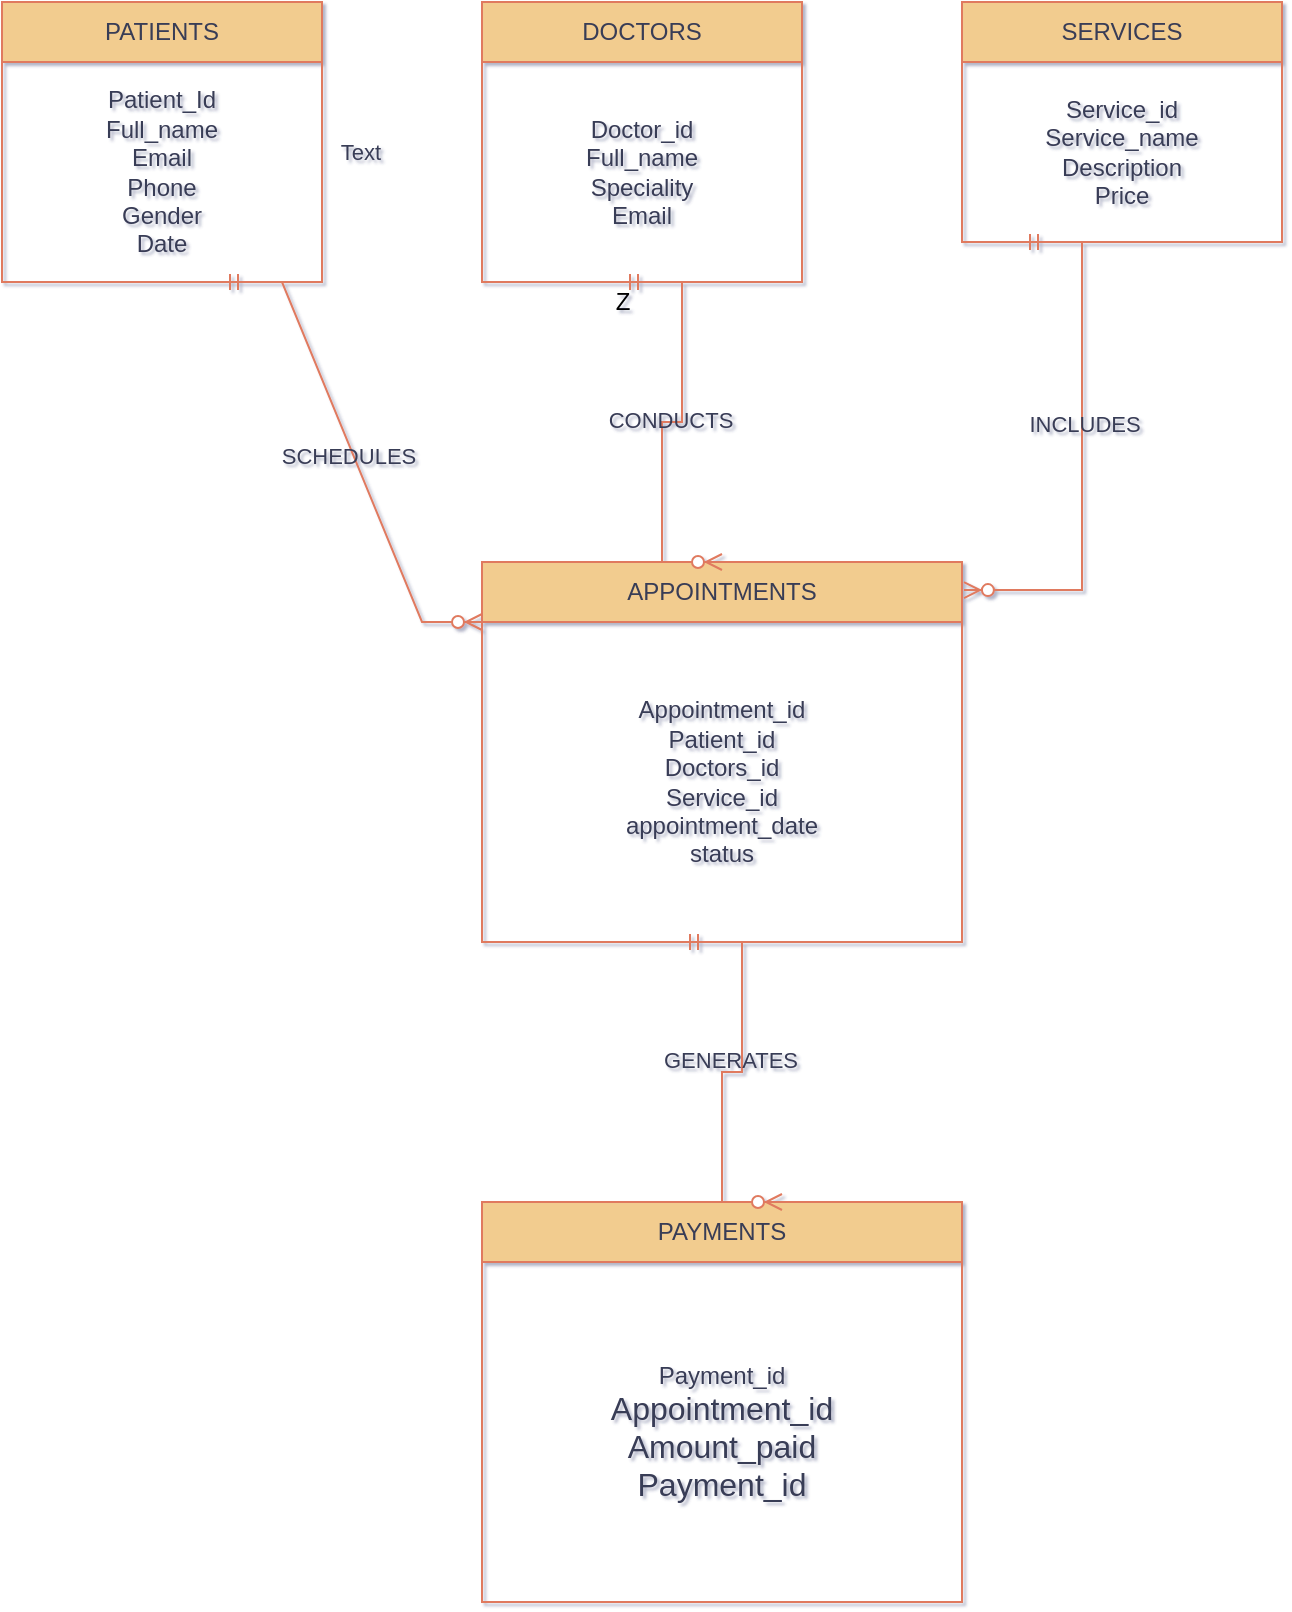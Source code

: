 <mxfile version="26.3.0">
  <diagram id="R2lEEEUBdFMjLlhIrx00" name="Page-1">
    <mxGraphModel dx="1426" dy="785" grid="1" gridSize="10" guides="1" tooltips="1" connect="1" arrows="1" fold="1" page="1" pageScale="1" pageWidth="850" pageHeight="1100" background="#ffffff" math="0" shadow="1" extFonts="Permanent Marker^https://fonts.googleapis.com/css?family=Permanent+Marker">
      <root>
        <mxCell id="0" />
        <mxCell id="1" parent="0" />
        <mxCell id="chE9sQuaVVg3nJ_ConlL-88" value="PATIENTS" style="swimlane;fontStyle=0;childLayout=stackLayout;horizontal=1;startSize=30;horizontalStack=0;resizeParent=1;resizeParentMax=0;resizeLast=0;collapsible=1;marginBottom=0;whiteSpace=wrap;html=1;labelBackgroundColor=none;fillColor=#F2CC8F;strokeColor=#E07A5F;fontColor=#393C56;" vertex="1" parent="1">
          <mxGeometry x="80" y="40" width="160" height="140" as="geometry">
            <mxRectangle x="100" y="60" width="100" height="30" as="alternateBounds" />
          </mxGeometry>
        </mxCell>
        <mxCell id="chE9sQuaVVg3nJ_ConlL-89" value="Patient_Id&lt;div&gt;Full_name&lt;div&gt;Email&lt;/div&gt;&lt;div&gt;Phone&lt;/div&gt;&lt;/div&gt;&lt;div&gt;Gender&lt;/div&gt;&lt;div&gt;Date&lt;/div&gt;" style="text;strokeColor=none;fillColor=none;align=center;verticalAlign=middle;spacingLeft=4;spacingRight=4;overflow=hidden;points=[[0,0.5],[1,0.5]];portConstraint=eastwest;rotatable=0;whiteSpace=wrap;html=1;labelBackgroundColor=none;fontColor=#393C56;" vertex="1" parent="chE9sQuaVVg3nJ_ConlL-88">
          <mxGeometry y="30" width="160" height="110" as="geometry" />
        </mxCell>
        <mxCell id="chE9sQuaVVg3nJ_ConlL-92" value="DOCTORS" style="swimlane;fontStyle=0;childLayout=stackLayout;horizontal=1;startSize=30;horizontalStack=0;resizeParent=1;resizeParentMax=0;resizeLast=0;collapsible=1;marginBottom=0;whiteSpace=wrap;html=1;labelBackgroundColor=none;fillColor=#F2CC8F;strokeColor=#E07A5F;fontColor=#393C56;" vertex="1" parent="1">
          <mxGeometry x="320" y="40" width="160" height="140" as="geometry" />
        </mxCell>
        <mxCell id="chE9sQuaVVg3nJ_ConlL-93" value="Doctor_id&lt;div&gt;Full_name&lt;/div&gt;&lt;div&gt;Speciality&lt;/div&gt;&lt;div&gt;Email&lt;/div&gt;" style="text;strokeColor=none;fillColor=none;align=center;verticalAlign=middle;spacingLeft=4;spacingRight=4;overflow=hidden;points=[[0,0.5],[1,0.5]];portConstraint=eastwest;rotatable=0;whiteSpace=wrap;html=1;labelBackgroundColor=none;fontColor=#393C56;" vertex="1" parent="chE9sQuaVVg3nJ_ConlL-92">
          <mxGeometry y="30" width="160" height="110" as="geometry" />
        </mxCell>
        <mxCell id="chE9sQuaVVg3nJ_ConlL-96" value="SERVICES" style="swimlane;fontStyle=0;childLayout=stackLayout;horizontal=1;startSize=30;horizontalStack=0;resizeParent=1;resizeParentMax=0;resizeLast=0;collapsible=1;marginBottom=0;whiteSpace=wrap;html=1;labelBackgroundColor=none;fillColor=#F2CC8F;strokeColor=#E07A5F;fontColor=#393C56;" vertex="1" parent="1">
          <mxGeometry x="560" y="40" width="160" height="120" as="geometry" />
        </mxCell>
        <mxCell id="chE9sQuaVVg3nJ_ConlL-97" value="Service_id&lt;div&gt;Service_name&lt;/div&gt;&lt;div&gt;Description&lt;/div&gt;&lt;div&gt;Price&lt;/div&gt;" style="text;strokeColor=none;fillColor=none;align=center;verticalAlign=middle;spacingLeft=4;spacingRight=4;overflow=hidden;points=[[0,0.5],[1,0.5]];portConstraint=eastwest;rotatable=0;whiteSpace=wrap;html=1;labelBackgroundColor=none;fontColor=#393C56;" vertex="1" parent="chE9sQuaVVg3nJ_ConlL-96">
          <mxGeometry y="30" width="160" height="90" as="geometry" />
        </mxCell>
        <mxCell id="chE9sQuaVVg3nJ_ConlL-100" value="APPOINTMENTS" style="swimlane;fontStyle=0;childLayout=stackLayout;horizontal=1;startSize=30;horizontalStack=0;resizeParent=1;resizeParentMax=0;resizeLast=0;collapsible=1;marginBottom=0;whiteSpace=wrap;html=1;labelBackgroundColor=none;fillColor=#F2CC8F;strokeColor=#E07A5F;fontColor=#393C56;" vertex="1" parent="1">
          <mxGeometry x="320" y="320" width="240" height="190" as="geometry" />
        </mxCell>
        <mxCell id="chE9sQuaVVg3nJ_ConlL-101" value="Appointment_id&lt;div&gt;Patient_id&lt;/div&gt;&lt;div&gt;Doctors_id&lt;/div&gt;&lt;div&gt;Service_id&lt;/div&gt;&lt;div&gt;appointment_date&lt;/div&gt;&lt;div&gt;status&lt;/div&gt;" style="text;strokeColor=none;fillColor=none;align=center;verticalAlign=middle;spacingLeft=4;spacingRight=4;overflow=hidden;points=[[0,0.5],[1,0.5]];portConstraint=eastwest;rotatable=0;whiteSpace=wrap;html=1;labelBackgroundColor=none;fontColor=#393C56;" vertex="1" parent="chE9sQuaVVg3nJ_ConlL-100">
          <mxGeometry y="30" width="240" height="160" as="geometry" />
        </mxCell>
        <mxCell id="chE9sQuaVVg3nJ_ConlL-104" value="PAYMENTS" style="swimlane;fontStyle=0;childLayout=stackLayout;horizontal=1;startSize=30;horizontalStack=0;resizeParent=1;resizeParentMax=0;resizeLast=0;collapsible=1;marginBottom=0;whiteSpace=wrap;html=1;labelBackgroundColor=none;fillColor=#F2CC8F;strokeColor=#E07A5F;fontColor=#393C56;" vertex="1" parent="1">
          <mxGeometry x="320" y="640" width="240" height="200" as="geometry" />
        </mxCell>
        <mxCell id="chE9sQuaVVg3nJ_ConlL-105" value="&lt;font style=&quot;font-size: 12px;&quot;&gt;Payment_id&lt;/font&gt;&lt;div&gt;&lt;font size=&quot;3&quot;&gt;Appointment_id&lt;/font&gt;&lt;/div&gt;&lt;div&gt;&lt;font size=&quot;3&quot;&gt;Amount_paid&lt;/font&gt;&lt;/div&gt;&lt;div&gt;&lt;font size=&quot;3&quot;&gt;Payment_id&lt;/font&gt;&lt;/div&gt;" style="text;strokeColor=none;fillColor=none;align=center;verticalAlign=middle;spacingLeft=4;spacingRight=4;overflow=hidden;points=[[0,0.5],[1,0.5]];portConstraint=eastwest;rotatable=0;whiteSpace=wrap;html=1;labelBackgroundColor=none;fontColor=#393C56;" vertex="1" parent="chE9sQuaVVg3nJ_ConlL-104">
          <mxGeometry y="30" width="240" height="170" as="geometry" />
        </mxCell>
        <mxCell id="chE9sQuaVVg3nJ_ConlL-112" value="" style="edgeStyle=entityRelationEdgeStyle;fontSize=12;html=1;endArrow=ERzeroToMany;startArrow=ERmandOne;rounded=0;labelBackgroundColor=none;strokeColor=#E07A5F;fontColor=default;" edge="1" parent="1">
          <mxGeometry width="100" height="100" relative="1" as="geometry">
            <mxPoint x="190" y="180" as="sourcePoint" />
            <mxPoint x="320" y="350" as="targetPoint" />
            <Array as="points">
              <mxPoint x="190" y="170" />
              <mxPoint x="230" y="290" />
              <mxPoint x="230" y="290" />
              <mxPoint x="170" y="200" />
              <mxPoint x="190" y="200" />
              <mxPoint x="120" y="230" />
              <mxPoint x="200" y="230" />
              <mxPoint x="320" y="350" />
              <mxPoint x="120" y="190" />
              <mxPoint x="160" y="220" />
            </Array>
          </mxGeometry>
        </mxCell>
        <mxCell id="chE9sQuaVVg3nJ_ConlL-113" value="SCHEDULES" style="edgeLabel;html=1;align=center;verticalAlign=middle;resizable=0;points=[];labelBackgroundColor=none;fontColor=#393C56;" vertex="1" connectable="0" parent="chE9sQuaVVg3nJ_ConlL-112">
          <mxGeometry x="0.009" y="-3" relative="1" as="geometry">
            <mxPoint as="offset" />
          </mxGeometry>
        </mxCell>
        <mxCell id="chE9sQuaVVg3nJ_ConlL-115" value="Z" style="edgeStyle=entityRelationEdgeStyle;fontSize=12;html=1;endArrow=ERzeroToMany;startArrow=ERmandOne;rounded=0;entryX=0.5;entryY=0;entryDx=0;entryDy=0;labelBackgroundColor=none;strokeColor=#E07A5F;fontColor=default;" edge="1" parent="1" target="chE9sQuaVVg3nJ_ConlL-100">
          <mxGeometry x="-1" y="-10" width="100" height="100" relative="1" as="geometry">
            <mxPoint x="390" y="180" as="sourcePoint" />
            <mxPoint x="436.92" y="340" as="targetPoint" />
            <Array as="points">
              <mxPoint x="400" y="180" />
              <mxPoint x="410" y="210" />
              <mxPoint x="410" y="240" />
              <mxPoint x="420" y="260" />
              <mxPoint x="420" y="240" />
              <mxPoint x="410" y="240" />
              <mxPoint x="430" y="260" />
              <mxPoint x="420" y="280" />
              <mxPoint x="480" y="250" />
              <mxPoint x="410" y="180" />
              <mxPoint x="430" y="250" />
              <mxPoint x="450" y="250" />
              <mxPoint x="410" y="290" />
              <mxPoint x="410" y="170" />
              <mxPoint x="410" y="180" />
              <mxPoint x="410" y="180" />
              <mxPoint x="390" y="160" />
              <mxPoint x="400" y="160" />
              <mxPoint x="440" y="250" />
              <mxPoint x="400" y="110" />
              <mxPoint x="473.0" y="200" />
              <mxPoint x="440" y="250" />
              <mxPoint x="473.0" y="190" />
              <mxPoint x="410" y="170" />
              <mxPoint x="453" y="250" />
              <mxPoint x="290" y="90" />
              <mxPoint x="420" y="150" />
              <mxPoint x="420" y="240" />
              <mxPoint x="310" y="90" />
            </Array>
            <mxPoint as="offset" />
          </mxGeometry>
        </mxCell>
        <mxCell id="chE9sQuaVVg3nJ_ConlL-116" value="Text" style="edgeLabel;html=1;align=center;verticalAlign=middle;resizable=0;points=[];labelBackgroundColor=none;fontColor=#393C56;" vertex="1" connectable="0" parent="chE9sQuaVVg3nJ_ConlL-115">
          <mxGeometry x="0.029" y="2" relative="1" as="geometry">
            <mxPoint x="-153" y="-137" as="offset" />
          </mxGeometry>
        </mxCell>
        <mxCell id="chE9sQuaVVg3nJ_ConlL-122" value="CONDUCTS" style="edgeLabel;html=1;align=center;verticalAlign=middle;resizable=0;points=[];labelBackgroundColor=none;fontColor=#393C56;" vertex="1" connectable="0" parent="chE9sQuaVVg3nJ_ConlL-115">
          <mxGeometry x="0.01" y="-1" relative="1" as="geometry">
            <mxPoint as="offset" />
          </mxGeometry>
        </mxCell>
        <mxCell id="chE9sQuaVVg3nJ_ConlL-123" value="" style="edgeStyle=entityRelationEdgeStyle;fontSize=12;html=1;endArrow=ERzeroToMany;startArrow=ERmandOne;rounded=0;entryX=1.004;entryY=0.074;entryDx=0;entryDy=0;entryPerimeter=0;labelBackgroundColor=none;strokeColor=#E07A5F;fontColor=default;" edge="1" parent="1" target="chE9sQuaVVg3nJ_ConlL-100">
          <mxGeometry width="100" height="100" relative="1" as="geometry">
            <mxPoint x="590" y="160" as="sourcePoint" />
            <mxPoint x="580" y="320" as="targetPoint" />
            <Array as="points">
              <mxPoint x="600" y="220" />
              <mxPoint x="600" y="370" />
              <mxPoint x="610" y="290" />
              <mxPoint x="600" y="280" />
              <mxPoint x="620" y="280" />
              <mxPoint x="660" y="270" />
              <mxPoint x="540" y="350" />
            </Array>
          </mxGeometry>
        </mxCell>
        <mxCell id="chE9sQuaVVg3nJ_ConlL-124" value="INCLUDES" style="edgeLabel;html=1;align=center;verticalAlign=middle;resizable=0;points=[];labelBackgroundColor=none;fontColor=#393C56;" vertex="1" connectable="0" parent="chE9sQuaVVg3nJ_ConlL-123">
          <mxGeometry x="-0.08" y="1" relative="1" as="geometry">
            <mxPoint as="offset" />
          </mxGeometry>
        </mxCell>
        <mxCell id="chE9sQuaVVg3nJ_ConlL-125" value="" style="edgeStyle=entityRelationEdgeStyle;fontSize=12;html=1;endArrow=ERzeroToMany;startArrow=ERmandOne;rounded=0;entryX=0.625;entryY=0;entryDx=0;entryDy=0;entryPerimeter=0;labelBackgroundColor=none;strokeColor=#E07A5F;fontColor=default;" edge="1" parent="1" target="chE9sQuaVVg3nJ_ConlL-104">
          <mxGeometry width="100" height="100" relative="1" as="geometry">
            <mxPoint x="420" y="510" as="sourcePoint" />
            <mxPoint x="480" y="610" as="targetPoint" />
            <Array as="points">
              <mxPoint x="420" y="530" />
              <mxPoint x="440" y="580" />
              <mxPoint x="270" y="660" />
            </Array>
          </mxGeometry>
        </mxCell>
        <mxCell id="chE9sQuaVVg3nJ_ConlL-126" value="GENERATES&lt;div&gt;&lt;br&gt;&lt;/div&gt;" style="edgeLabel;html=1;align=center;verticalAlign=middle;resizable=0;points=[];labelBackgroundColor=none;fontColor=#393C56;" vertex="1" connectable="0" parent="chE9sQuaVVg3nJ_ConlL-125">
          <mxGeometry x="0.01" y="1" relative="1" as="geometry">
            <mxPoint as="offset" />
          </mxGeometry>
        </mxCell>
      </root>
    </mxGraphModel>
  </diagram>
</mxfile>
